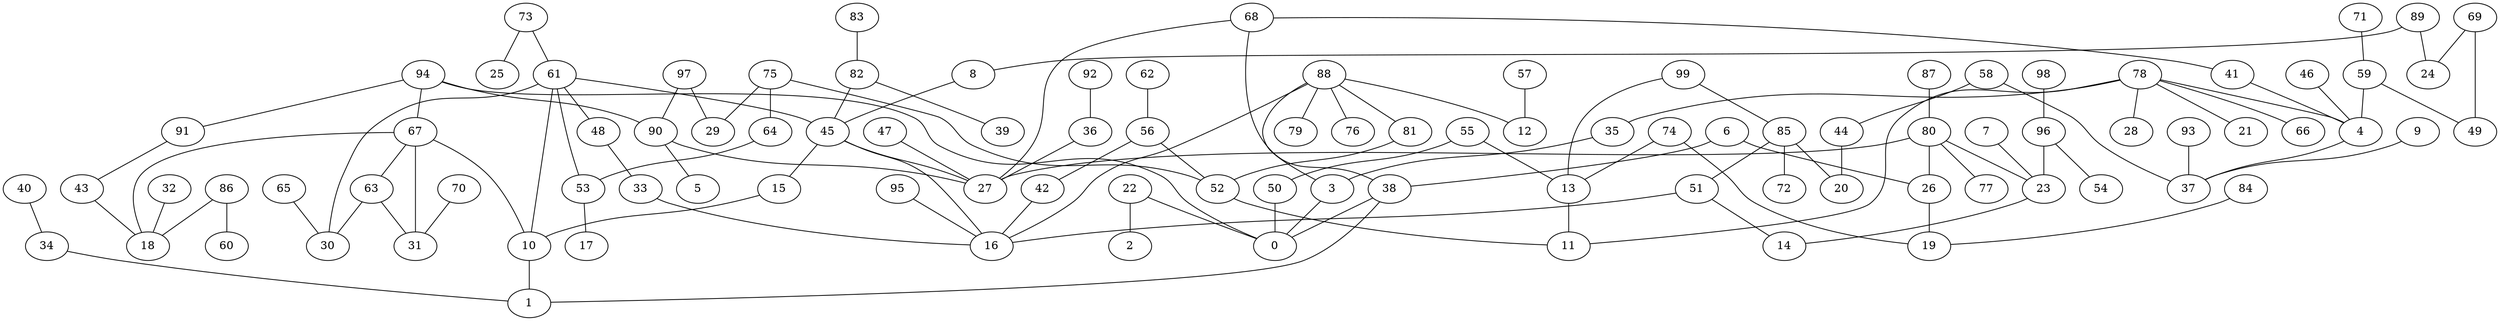 digraph GG_graph {

subgraph G_graph {
edge [color = black]
"40" -> "34" [dir = none]
"71" -> "59" [dir = none]
"56" -> "42" [dir = none]
"75" -> "64" [dir = none]
"75" -> "29" [dir = none]
"42" -> "16" [dir = none]
"91" -> "43" [dir = none]
"98" -> "96" [dir = none]
"99" -> "85" [dir = none]
"97" -> "29" [dir = none]
"97" -> "90" [dir = none]
"53" -> "17" [dir = none]
"83" -> "82" [dir = none]
"35" -> "3" [dir = none]
"8" -> "45" [dir = none]
"78" -> "66" [dir = none]
"78" -> "28" [dir = none]
"78" -> "21" [dir = none]
"78" -> "11" [dir = none]
"78" -> "4" [dir = none]
"36" -> "27" [dir = none]
"82" -> "39" [dir = none]
"82" -> "45" [dir = none]
"89" -> "24" [dir = none]
"89" -> "8" [dir = none]
"47" -> "27" [dir = none]
"96" -> "54" [dir = none]
"96" -> "23" [dir = none]
"94" -> "91" [dir = none]
"94" -> "67" [dir = none]
"50" -> "0" [dir = none]
"67" -> "31" [dir = none]
"67" -> "18" [dir = none]
"67" -> "10" [dir = none]
"67" -> "63" [dir = none]
"59" -> "49" [dir = none]
"59" -> "4" [dir = none]
"92" -> "36" [dir = none]
"46" -> "4" [dir = none]
"34" -> "1" [dir = none]
"26" -> "19" [dir = none]
"68" -> "38" [dir = none]
"68" -> "41" [dir = none]
"68" -> "27" [dir = none]
"51" -> "16" [dir = none]
"55" -> "13" [dir = none]
"62" -> "56" [dir = none]
"32" -> "18" [dir = none]
"38" -> "0" [dir = none]
"61" -> "48" [dir = none]
"61" -> "53" [dir = none]
"61" -> "30" [dir = none]
"61" -> "45" [dir = none]
"80" -> "77" [dir = none]
"80" -> "26" [dir = none]
"80" -> "23" [dir = none]
"80" -> "27" [dir = none]
"41" -> "4" [dir = none]
"7" -> "23" [dir = none]
"65" -> "30" [dir = none]
"73" -> "25" [dir = none]
"73" -> "61" [dir = none]
"23" -> "14" [dir = none]
"88" -> "81" [dir = none]
"88" -> "3" [dir = none]
"88" -> "79" [dir = none]
"88" -> "12" [dir = none]
"88" -> "76" [dir = none]
"88" -> "16" [dir = none]
"4" -> "37" [dir = none]
"63" -> "30" [dir = none]
"95" -> "16" [dir = none]
"69" -> "49" [dir = none]
"81" -> "52" [dir = none]
"70" -> "31" [dir = none]
"74" -> "13" [dir = none]
"13" -> "11" [dir = none]
"9" -> "37" [dir = none]
"93" -> "37" [dir = none]
"44" -> "20" [dir = none]
"10" -> "1" [dir = none]
"86" -> "60" [dir = none]
"86" -> "18" [dir = none]
"87" -> "80" [dir = none]
"58" -> "37" [dir = none]
"84" -> "19" [dir = none]
"85" -> "20" [dir = none]
"85" -> "72" [dir = none]
"85" -> "51" [dir = none]
"22" -> "2" [dir = none]
"22" -> "0" [dir = none]
"57" -> "12" [dir = none]
"45" -> "15" [dir = none]
"45" -> "16" [dir = none]
"45" -> "27" [dir = none]
"6" -> "38" [dir = none]
"33" -> "16" [dir = none]
"90" -> "5" [dir = none]
"90" -> "27" [dir = none]
"15" -> "10" [dir = none]
"6" -> "26" [dir = none]
"63" -> "31" [dir = none]
"38" -> "1" [dir = none]
"51" -> "14" [dir = none]
"48" -> "33" [dir = none]
"58" -> "44" [dir = none]
"56" -> "52" [dir = none]
"3" -> "0" [dir = none]
"43" -> "18" [dir = none]
"64" -> "53" [dir = none]
"75" -> "52" [dir = none]
"99" -> "13" [dir = none]
"69" -> "24" [dir = none]
"94" -> "90" [dir = none]
"78" -> "35" [dir = none]
"55" -> "50" [dir = none]
"52" -> "11" [dir = none]
"74" -> "19" [dir = none]
"94" -> "0" [dir = none]
"61" -> "10" [dir = none]
}

}
